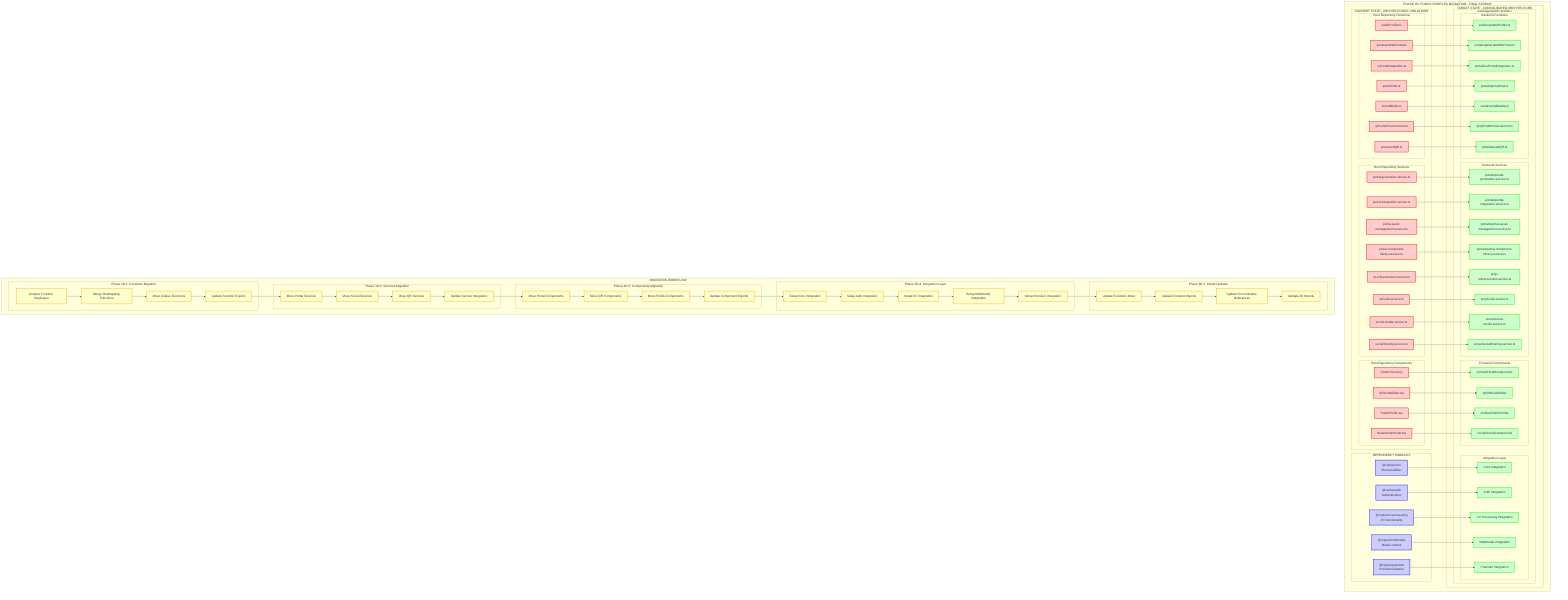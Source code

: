 graph TB
    subgraph "PHASE 3D: PUBLIC PROFILES MIGRATION - FINAL STREAM"
        subgraph "CURRENT STATE - ARCHITECTURAL VIOLATIONS"
            subgraph "Root Repository Functions"
                F1[publicProfile.ts]
                F2[generateWebPortal.ts]
                F3[cvPortalIntegration.ts]
                F4[portalChat.ts]
                F5[socialMedia.ts]
                F6[qrCodeEnhancement.ts]
                F7[enhancedQR.ts]
            end
            
            subgraph "Root Repository Services"
                S1[portal-generation.service.ts]
                S2[portal-integration.service.ts]
                S3[portal-asset-management.service.ts]
                S4[portal-component-library.service.ts]
                S5[qr-enhancement.service.ts]
                S6[qrCode.service.ts]
                S7[social-media.service.ts]
                S8[socialSharing.service.ts]
            end
            
            subgraph "Root Repository Components"
                C1[Portal/ Directory]
                C2[QRCodeEditor.tsx]
                C3[PublicProfile.tsx]
                C4[DynamicQRCode.tsx]
            end
        end
        
        subgraph "TARGET STATE - CONSOLIDATED ARCHITECTURE"
            subgraph "packages/public-profiles/"
                subgraph "Backend Functions"
                    BF1[profiles/publicProfile.ts]
                    BF2[portals/generateWebPortal.ts]
                    BF3[portals/cvPortalIntegration.ts]
                    BF4[portals/portalChat.ts]
                    BF5[social/socialMedia.ts]
                    BF6[qr/qrCodeEnhancement.ts]
                    BF7[qr/enhancedQR.ts]
                end
                
                subgraph "Backend Services"
                    BS1[portals/portal-generation.service.ts]
                    BS2[portals/portal-integration.service.ts]
                    BS3[portals/portal-asset-management.service.ts]
                    BS4[portals/portal-component-library.service.ts]
                    BS5[qr/qr-enhancement.service.ts]
                    BS6[qr/qrCode.service.ts]
                    BS7[social/social-media.service.ts]
                    BS8[social/socialSharing.service.ts]
                end
                
                subgraph "Frontend Components"
                    FC1[portals/PortalComponents]
                    FC2[qr/QRCodeEditor]
                    FC3[profiles/PublicProfile]
                    FC4[social/SocialComponents]
                end
                
                subgraph "Integration Layer"
                    IL1[Core Integration]
                    IL2[Auth Integration]
                    IL3[CV Processing Integration]
                    IL4[Multimedia Integration]
                    IL5[Premium Integration]
                end
            end
        end
        
        subgraph "DEPENDENCY MODULES"
            CORE["@cvplus/core<br/>Shared utilities"]
            AUTH["@cvplus/auth<br/>Authentication"]
            CV["@cvplus/cv-processing<br/>CV functionality"]
            MULTI["@cvplus/multimedia<br/>Media content"]
            PREM["@cvplus/premium<br/>Premium features"]
        end
    end
    
    subgraph "MIGRATION WORKFLOW"
        subgraph "Phase 3D.1: Functions Migration"
            M1[Analyze Function Duplicates]
            M2[Merge Overlapping Functions]
            M3[Move Unique Functions]
            M4[Update Function Exports]
        end
        
        subgraph "Phase 3D.2: Services Migration"
            M5[Move Portal Services]
            M6[Move Social Services]
            M7[Move QR Services]
            M8[Update Service Integration]
        end
        
        subgraph "Phase 3D.3: Components Migration"
            M9[Move Portal Components]
            M10[Move QR Components]
            M11[Move Profile Components]
            M12[Update Component Exports]
        end
        
        subgraph "Phase 3D.4: Integration Layer"
            M13[Setup Core Integration]
            M14[Setup Auth Integration]
            M15[Setup CV Integration]
            M16[Setup Multimedia Integration]
            M17[Setup Premium Integration]
        end
        
        subgraph "Phase 3D.5: Import Updates"
            M18[Update Functions Index]
            M19[Update Frontend Imports]
            M20[Update Cross-Module References]
            M21[Validate All Imports]
        end
    end
    
    %% Migration Flow
    F1 --> BF1
    F2 --> BF2
    F3 --> BF3
    F4 --> BF4
    F5 --> BF5
    F6 --> BF6
    F7 --> BF7
    
    S1 --> BS1
    S2 --> BS2
    S3 --> BS3
    S4 --> BS4
    S5 --> BS5
    S6 --> BS6
    S7 --> BS7
    S8 --> BS8
    
    C1 --> FC1
    C2 --> FC2
    C3 --> FC3
    C4 --> FC4
    
    %% Dependencies
    CORE --> IL1
    AUTH --> IL2
    CV --> IL3
    MULTI --> IL4
    PREM --> IL5
    
    %% Workflow
    M1 --> M2 --> M3 --> M4
    M4 --> M5 --> M6 --> M7 --> M8
    M8 --> M9 --> M10 --> M11 --> M12
    M12 --> M13 --> M14 --> M15 --> M16 --> M17
    M17 --> M18 --> M19 --> M20 --> M21
    
    classDef violation fill:#ffcccc,stroke:#ff0000,stroke-width:2px
    classDef target fill:#ccffcc,stroke:#00ff00,stroke-width:2px
    classDef dependency fill:#ccccff,stroke:#0000ff,stroke-width:2px
    classDef workflow fill:#ffffcc,stroke:#ffaa00,stroke-width:2px
    
    class F1,F2,F3,F4,F5,F6,F7,S1,S2,S3,S4,S5,S6,S7,S8,C1,C2,C3,C4 violation
    class BF1,BF2,BF3,BF4,BF5,BF6,BF7,BS1,BS2,BS3,BS4,BS5,BS6,BS7,BS8,FC1,FC2,FC3,FC4,IL1,IL2,IL3,IL4,IL5 target
    class CORE,AUTH,CV,MULTI,PREM dependency
    class M1,M2,M3,M4,M5,M6,M7,M8,M9,M10,M11,M12,M13,M14,M15,M16,M17,M18,M19,M20,M21 workflow